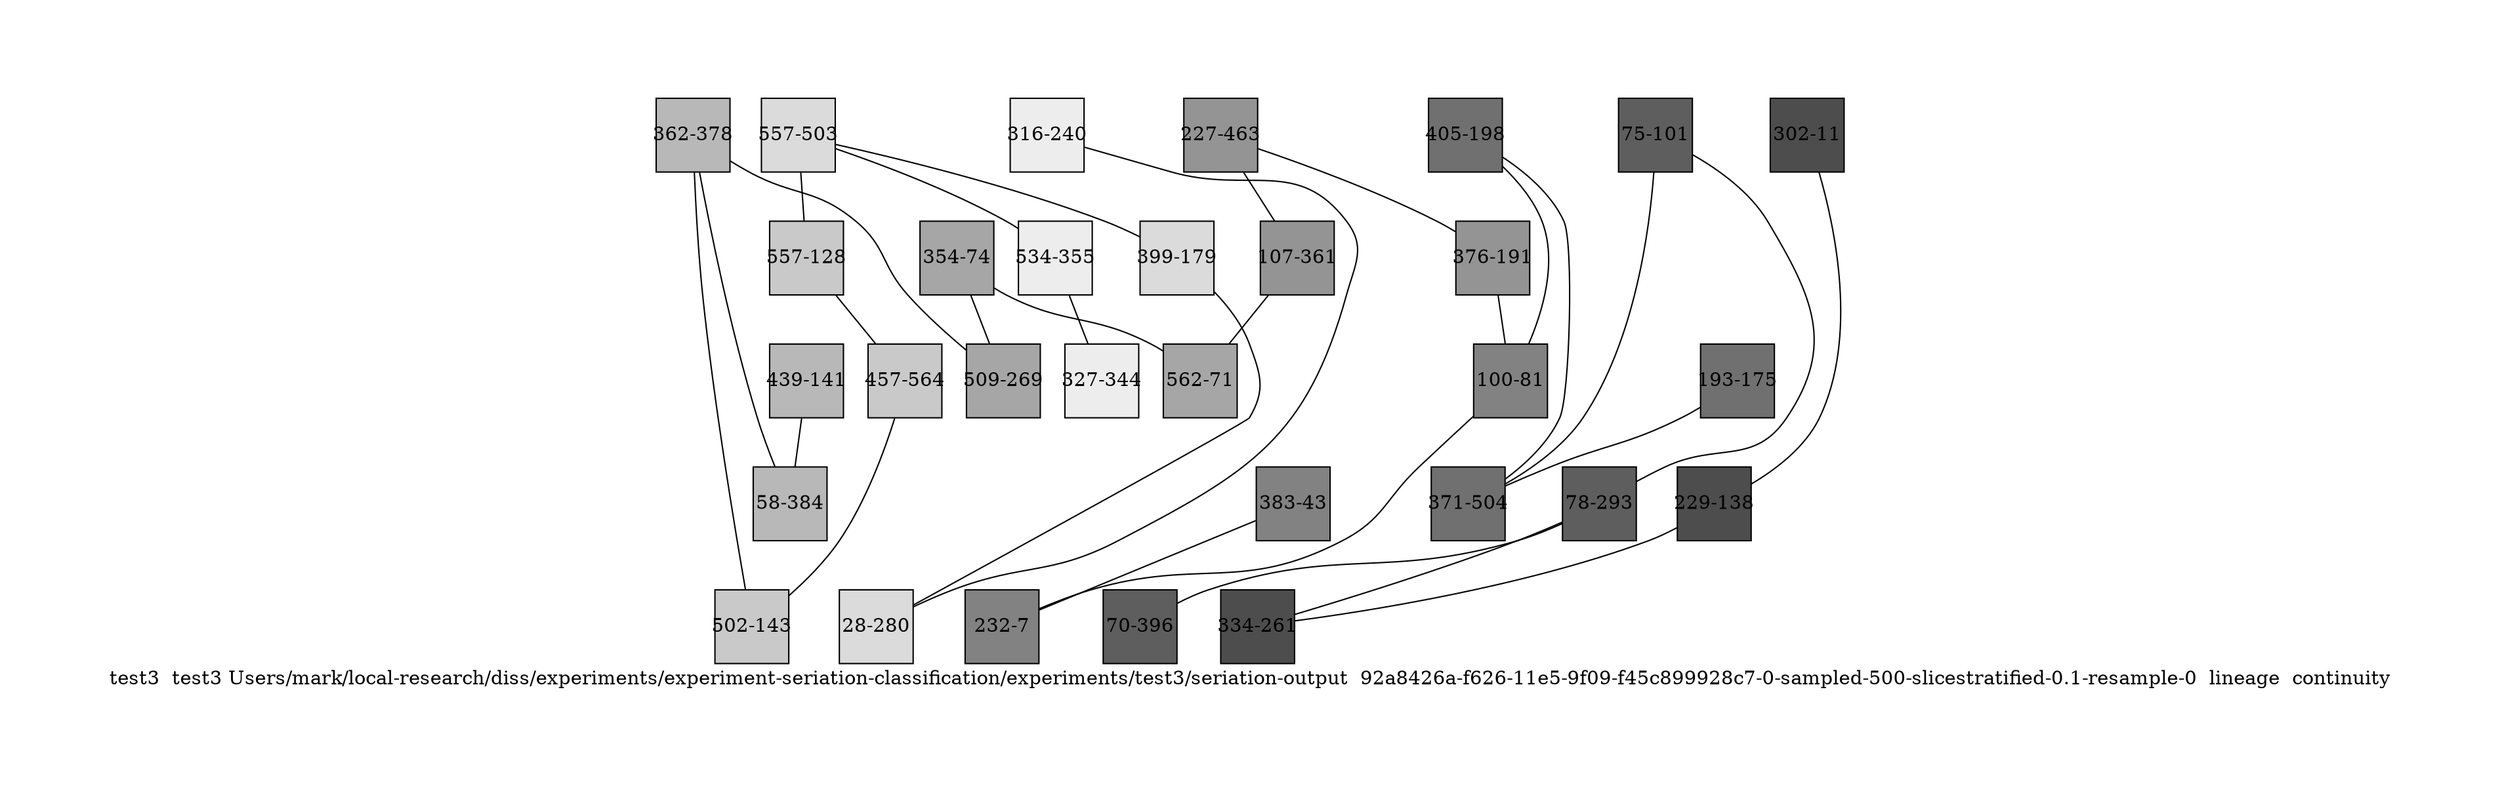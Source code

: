 strict graph "test3  test3 Users/mark/local-research/diss/experiments/experiment-seriation-classification/experiments/test3/seriation-output  92a8426a-f626-11e5-9f09-f45c899928c7-0-sampled-500-slicestratified-0.1-resample-0  lineage  continuity" {
labelloc=b;
ratio=auto;
pad="1.0";
label="test3  test3 Users/mark/local-research/diss/experiments/experiment-seriation-classification/experiments/test3/seriation-output  92a8426a-f626-11e5-9f09-f45c899928c7-0-sampled-500-slicestratified-0.1-resample-0  lineage  continuity";
node [fixedsize=true, width="0.75", shape=circle, style=filled, height="0.75"];
0 [xCoordinate="503.0", appears_in_slice=9, yCoordinate="557.0", colorscheme=x11, lineage_id=1, short_label="557-503", label="557-503", shape=square, cluster_id=1, fillcolor=grey86, id=0, size="470.505121865"];
1 [xCoordinate="101.0", appears_in_slice=2, yCoordinate="75.0", colorscheme=x11, lineage_id=1, short_label="75-101", label="75-101", shape=square, cluster_id=1, fillcolor=grey37, id=1, size="529.848110208"];
2 [xCoordinate="175.0", appears_in_slice=3, yCoordinate="193.0", colorscheme=x11, lineage_id=1, short_label="193-175", label="193-175", shape=square, cluster_id=1, fillcolor=grey44, id=2, size="500.176616037"];
3 [xCoordinate="198.0", appears_in_slice=3, yCoordinate="405.0", colorscheme=x11, lineage_id=1, short_label="405-198", label="405-198", shape=square, cluster_id=1, fillcolor=grey44, id=17, size="529.848110208"];
4 [xCoordinate="378.0", appears_in_slice=7, yCoordinate="362.0", colorscheme=x11, lineage_id=1, short_label="362-378", label="362-378", shape=square, cluster_id=1, fillcolor=grey72, id=4, size="526.669021547"];
5 [xCoordinate="74.0", appears_in_slice=6, yCoordinate="354.0", colorscheme=x11, lineage_id=1, short_label="354-74", label="354-74", shape=square, cluster_id=1, fillcolor=grey65, id=5, size="520.310844225"];
6 [xCoordinate="128.0", appears_in_slice=8, yCoordinate="557.0", colorscheme=x11, lineage_id=1, short_label="557-128", label="557-128", shape=square, cluster_id=1, fillcolor=grey79, id=6, size="505.475097139"];
7 [xCoordinate="11.0", appears_in_slice=1, yCoordinate="302.0", colorscheme=x11, lineage_id=1, short_label="302-11", label="302-11", shape=square, cluster_id=1, fillcolor=grey30, id=7, size="529.848110208"];
8 [xCoordinate="463.0", appears_in_slice=5, yCoordinate="227.0", colorscheme=x11, lineage_id=1, short_label="227-463", label="227-463", shape=square, cluster_id=1, fillcolor=grey58, id=8, size="529.848110208"];
9 [xCoordinate="240.0", appears_in_slice=10, yCoordinate="316.0", colorscheme=x11, lineage_id=1, short_label="316-240", label="316-240", shape=square, cluster_id=1, fillcolor=grey93, id=9, size="158.954433063"];
10 [xCoordinate="269.0", appears_in_slice=6, yCoordinate="509.0", colorscheme=x11, lineage_id=1, short_label="509-269", label="509-269", shape=square, cluster_id=1, fillcolor=grey65, id=10, size="521.370540445"];
11 [xCoordinate="564.0", appears_in_slice=8, yCoordinate="457.0", colorscheme=x11, lineage_id=1, short_label="457-564", label="457-564", shape=square, cluster_id=1, fillcolor=grey79, id=11, size="522.430236665"];
12 [xCoordinate="43.0", appears_in_slice=4, yCoordinate="383.0", colorscheme=x11, lineage_id=1, short_label="383-43", label="383-43", shape=square, cluster_id=1, fillcolor=grey51, id=12, size="529.848110208"];
13 [xCoordinate="138.0", appears_in_slice=1, yCoordinate="229.0", colorscheme=x11, lineage_id=1, short_label="229-138", label="229-138", shape=square, cluster_id=1, fillcolor=grey30, id=13, size="510.773578241"];
14 [xCoordinate="293.0", appears_in_slice=2, yCoordinate="78.0", colorscheme=x11, lineage_id=1, short_label="78-293", label="78-293", shape=square, cluster_id=1, fillcolor=grey37, id=14, size="529.848110208"];
15 [xCoordinate="179.0", appears_in_slice=9, yCoordinate="399.0", colorscheme=x11, lineage_id=1, short_label="399-179", label="399-179", shape=square, cluster_id=1, fillcolor=grey86, id=15, size="454.609678559"];
16 [xCoordinate="143.0", appears_in_slice=8, yCoordinate="502.0", colorscheme=x11, lineage_id=1, short_label="502-143", label="502-143", shape=square, cluster_id=1, fillcolor=grey79, id=16, size="517.131755563"];
17 [xCoordinate="191.0", appears_in_slice=5, yCoordinate="376.0", colorscheme=x11, lineage_id=1, short_label="376-191", label="376-191", shape=square, cluster_id=1, fillcolor=grey58, id=3, size="526.669021547"];
18 [xCoordinate="280.0", appears_in_slice=9, yCoordinate="28.0", colorscheme=x11, lineage_id=1, short_label="28-280", label="28-280", shape=square, cluster_id=1, fillcolor=grey86, id=18, size="529.848110208"];
19 [xCoordinate="504.0", appears_in_slice=3, yCoordinate="371.0", colorscheme=x11, lineage_id=1, short_label="371-504", label="371-504", shape=square, cluster_id=1, fillcolor=grey44, id=19, size="524.549629106"];
20 [xCoordinate="141.0", appears_in_slice=7, yCoordinate="439.0", colorscheme=x11, lineage_id=1, short_label="439-141", label="439-141", shape=square, cluster_id=1, fillcolor=grey72, id=20, size="521.370540445"];
21 [xCoordinate="81.0", appears_in_slice=4, yCoordinate="100.0", colorscheme=x11, lineage_id=1, short_label="100-81", label="100-81", shape=square, cluster_id=1, fillcolor=grey51, id=21, size="529.848110208"];
22 [xCoordinate="7.0", appears_in_slice=4, yCoordinate="232.0", colorscheme=x11, lineage_id=1, short_label="232-7", label="232-7", shape=square, cluster_id=1, fillcolor=grey51, id=22, size="529.848110208"];
23 [xCoordinate="361.0", appears_in_slice=5, yCoordinate="107.0", colorscheme=x11, lineage_id=1, short_label="107-361", label="107-361", shape=square, cluster_id=1, fillcolor=grey58, id=23, size="529.848110208"];
24 [xCoordinate="355.0", appears_in_slice=10, yCoordinate="534.0", colorscheme=x11, lineage_id=1, short_label="534-355", label="534-355", shape=square, cluster_id=1, fillcolor=grey93, id=24, size="429.176969269"];
25 [xCoordinate="396.0", appears_in_slice=2, yCoordinate="70.0", colorscheme=x11, lineage_id=1, short_label="70-396", label="70-396", shape=square, cluster_id=1, fillcolor=grey37, id=25, size="501.236312257"];
26 [xCoordinate="261.0", appears_in_slice=1, yCoordinate="334.0", colorscheme=x11, lineage_id=1, short_label="334-261", label="334-261", shape=square, cluster_id=1, fillcolor=grey30, id=26, size="498.057223596"];
27 [xCoordinate="71.0", appears_in_slice=6, yCoordinate="562.0", colorscheme=x11, lineage_id=1, short_label="562-71", label="562-71", shape=square, cluster_id=1, fillcolor=grey65, id=27, size="523.489932886"];
28 [xCoordinate="384.0", appears_in_slice=7, yCoordinate="58.0", colorscheme=x11, lineage_id=1, short_label="58-384", label="58-384", shape=square, cluster_id=1, fillcolor=grey72, id=28, size="519.251148004"];
29 [xCoordinate="344.0", appears_in_slice=10, yCoordinate="327.0", colorscheme=x11, lineage_id=1, short_label="327-344", label="327-344", shape=square, cluster_id=1, fillcolor=grey93, id=29, size="449.311197457"];
0 -- 24  [inverseweight="2.41666834645", weight="0.413792815828"];
0 -- 6  [inverseweight="6.27276219374", weight="0.159419402349"];
0 -- 15  [inverseweight="3.57146447634", weight="0.279997185083"];
1 -- 19  [inverseweight="6.86282874233", weight="0.145712509746"];
1 -- 14  [inverseweight="8.1758742521", weight="0.122311078811"];
2 -- 19  [inverseweight="18.2677757574", weight="0.0547412018452"];
3 -- 19  [inverseweight="26.7333182599", weight="0.037406504882"];
3 -- 21  [inverseweight="7.67868896042", weight="0.130230564769"];
4 -- 16  [inverseweight="4.43924307242", weight="0.225263627985"];
4 -- 10  [inverseweight="5.00081380583", weight="0.199967453064"];
4 -- 28  [inverseweight="15.3545193075", weight="0.0651274051614"];
5 -- 10  [inverseweight="10.5106309461", weight="0.0951417669528"];
5 -- 27  [inverseweight="8.74717881546", weight="0.114322574295"];
6 -- 11  [inverseweight="11.6333171493", weight="0.0859600049725"];
7 -- 13  [inverseweight="6.1595521711", weight="0.162349465062"];
8 -- 17  [inverseweight="17.0345305338", weight="0.0587042887983"];
8 -- 23  [inverseweight="14.3032391923", weight="0.0699142331718"];
9 -- 18  [inverseweight="2.578934192", weight="0.387757083179"];
11 -- 16  [inverseweight="11.7945679221", weight="0.0847847930168"];
12 -- 22  [inverseweight="13.58816063", weight="0.0735934779719"];
13 -- 26  [inverseweight="16.7337042022", weight="0.0597596316942"];
14 -- 26  [inverseweight="4.81085137583", weight="0.207863415824"];
14 -- 25  [inverseweight="10.3935988567", weight="0.0962130647705"];
15 -- 18  [inverseweight="2.75325251044", weight="0.363206787684"];
17 -- 21  [inverseweight="7.55592200204", weight="0.132346522334"];
20 -- 28  [inverseweight="23.6595300327", weight="0.0422662664312"];
21 -- 22  [inverseweight="14.9537151139", weight="0.0668730139892"];
23 -- 27  [inverseweight="7.69099082485", weight="0.130022258871"];
24 -- 29  [inverseweight="9.65511041965", weight="0.103572093589"];
}
